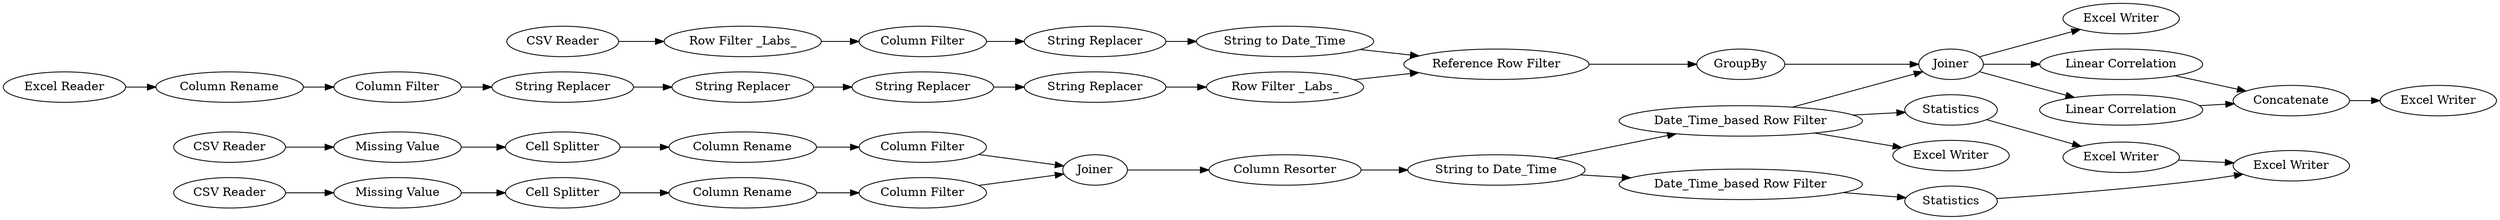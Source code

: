 digraph {
	"1569765240528802364_2" [label="Excel Reader"]
	"1569765240528802364_68" [label=Joiner]
	"1569765240528802364_65" [label=GroupBy]
	"1569765240528802364_50" [label="Reference Row Filter"]
	"3828542234265465429_62" [label="String Replacer"]
	"1569765240528802364_25" [label="String to Date_Time"]
	"1569765240528802364_36" [label="String to Date_Time"]
	"3828542234265465429_56" [label="String Replacer"]
	"1569765240528802364_34" [label="Column Resorter"]
	"1569765240528802364_17" [label="Cell Splitter"]
	"1569765240528802364_52" [label="Column Filter"]
	"1569765240528802364_77" [label="Excel Writer"]
	"1569765240528802364_70" [label="Excel Writer"]
	"3828542234265465429_60" [label="String Replacer"]
	"1569765240528802364_61" [label="String Replacer"]
	"1569765240528802364_67" [label="Linear Correlation"]
	"1569765240528802364_81" [label="Excel Writer"]
	"1569765240528802364_5" [label="Missing Value"]
	"1569765240528802364_78" [label="Linear Correlation"]
	"1569765240528802364_74" [label="Date_Time_based Row Filter"]
	"1569765240528802364_76" [label="Excel Writer"]
	"3828542234265465429_58" [label="String Replacer"]
	"1569765240528802364_24" [label="Row Filter _Labs_"]
	"1569765240528802364_3" [label="CSV Reader"]
	"1569765240528802364_53" [label="Column Rename"]
	"1569765240528802364_10" [label="Column Rename"]
	"1569765240528802364_73" [label=Statistics]
	"1569765240528802364_75" [label=Statistics]
	"1569765240528802364_15" [label="Missing Value"]
	"1569765240528802364_16" [label="Column Filter"]
	"1569765240528802364_80" [label=Concatenate]
	"1569765240528802364_19" [label="Column Rename"]
	"1569765240528802364_8" [label="Cell Splitter"]
	"1569765240528802364_35" [label="Date_Time_based Row Filter"]
	"1569765240528802364_4" [label="CSV Reader"]
	"1569765240528802364_55" [label="Row Filter _Labs_"]
	"1569765240528802364_64" [label="Column Filter"]
	"1569765240528802364_1" [label="CSV Reader"]
	"1569765240528802364_33" [label=Joiner]
	"1569765240528802364_6" [label="Column Filter"]
	"1569765240528802364_71" [label="Excel Writer"]
	"1569765240528802364_19" -> "1569765240528802364_16"
	"1569765240528802364_68" -> "1569765240528802364_67"
	"1569765240528802364_65" -> "1569765240528802364_68"
	"1569765240528802364_8" -> "1569765240528802364_10"
	"1569765240528802364_76" -> "1569765240528802364_77"
	"1569765240528802364_3" -> "1569765240528802364_5"
	"1569765240528802364_6" -> "1569765240528802364_33"
	"1569765240528802364_52" -> "3828542234265465429_56"
	"1569765240528802364_68" -> "1569765240528802364_70"
	"1569765240528802364_2" -> "1569765240528802364_53"
	"1569765240528802364_4" -> "1569765240528802364_15"
	"3828542234265465429_60" -> "3828542234265465429_62"
	"1569765240528802364_55" -> "1569765240528802364_50"
	"1569765240528802364_35" -> "1569765240528802364_68"
	"1569765240528802364_24" -> "1569765240528802364_64"
	"1569765240528802364_75" -> "1569765240528802364_77"
	"1569765240528802364_80" -> "1569765240528802364_81"
	"1569765240528802364_36" -> "1569765240528802364_35"
	"1569765240528802364_64" -> "1569765240528802364_61"
	"1569765240528802364_50" -> "1569765240528802364_65"
	"1569765240528802364_73" -> "1569765240528802364_76"
	"1569765240528802364_68" -> "1569765240528802364_78"
	"1569765240528802364_25" -> "1569765240528802364_50"
	"3828542234265465429_56" -> "3828542234265465429_58"
	"1569765240528802364_53" -> "1569765240528802364_52"
	"1569765240528802364_1" -> "1569765240528802364_24"
	"1569765240528802364_78" -> "1569765240528802364_80"
	"1569765240528802364_5" -> "1569765240528802364_8"
	"1569765240528802364_15" -> "1569765240528802364_17"
	"1569765240528802364_33" -> "1569765240528802364_34"
	"1569765240528802364_35" -> "1569765240528802364_73"
	"1569765240528802364_36" -> "1569765240528802364_74"
	"1569765240528802364_74" -> "1569765240528802364_75"
	"1569765240528802364_17" -> "1569765240528802364_19"
	"3828542234265465429_62" -> "1569765240528802364_55"
	"1569765240528802364_16" -> "1569765240528802364_33"
	"1569765240528802364_34" -> "1569765240528802364_36"
	"1569765240528802364_35" -> "1569765240528802364_71"
	"1569765240528802364_61" -> "1569765240528802364_25"
	"3828542234265465429_58" -> "3828542234265465429_60"
	"1569765240528802364_67" -> "1569765240528802364_80"
	"1569765240528802364_10" -> "1569765240528802364_6"
	rankdir=LR
}
